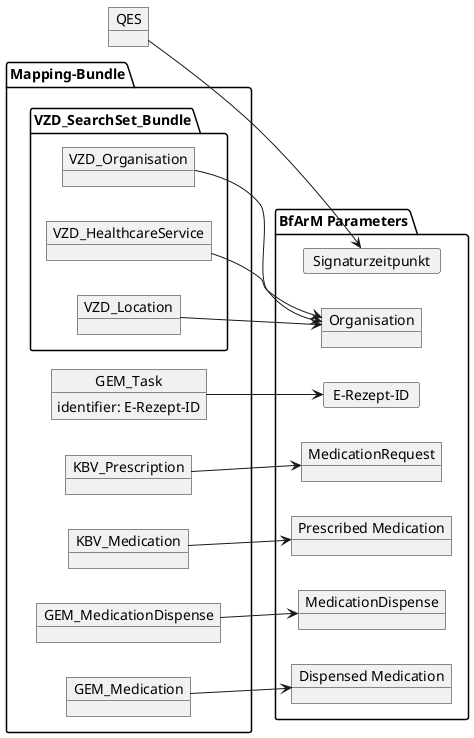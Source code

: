 @startuml
left to right direction
allowmixing

object "QES" as qes

package "Mapping-Bundle" {

  object GEM_Task {
    identifier: E-Rezept-ID
  }

  object KBV_Prescription
  object KBV_Medication

  object GEM_MedicationDispense
  object GEM_Medication

  package VZD_SearchSet_Bundle {
    object VZD_Organisation
    object VZD_HealthcareService
    object VZD_Location
  }
}

package "BfArM Parameters" {
  card "E-Rezept-ID" as erpid
  card "Signaturzeitpunkt" as sigTime

  object "MedicationRequest" as BfArM_MedicationRequest
  object "Prescribed Medication" as P_BfArM_Medication
  object "Dispensed Medication" as D_BfArM_Medication
  object "MedicationDispense" as BfArM_MedicationDispense
  object "Organisation" as BfArM_Organisation
}

' Mapping arrows
qes --> sigTime
GEM_Task --> erpid

KBV_Prescription --> BfArM_MedicationRequest 
KBV_Medication --> P_BfArM_Medication 

GEM_MedicationDispense --> BfArM_MedicationDispense 
GEM_Medication --> D_BfArM_Medication 

VZD_Organisation --> BfArM_Organisation 
VZD_HealthcareService --> BfArM_Organisation 
VZD_Location --> BfArM_Organisation 

@enduml
